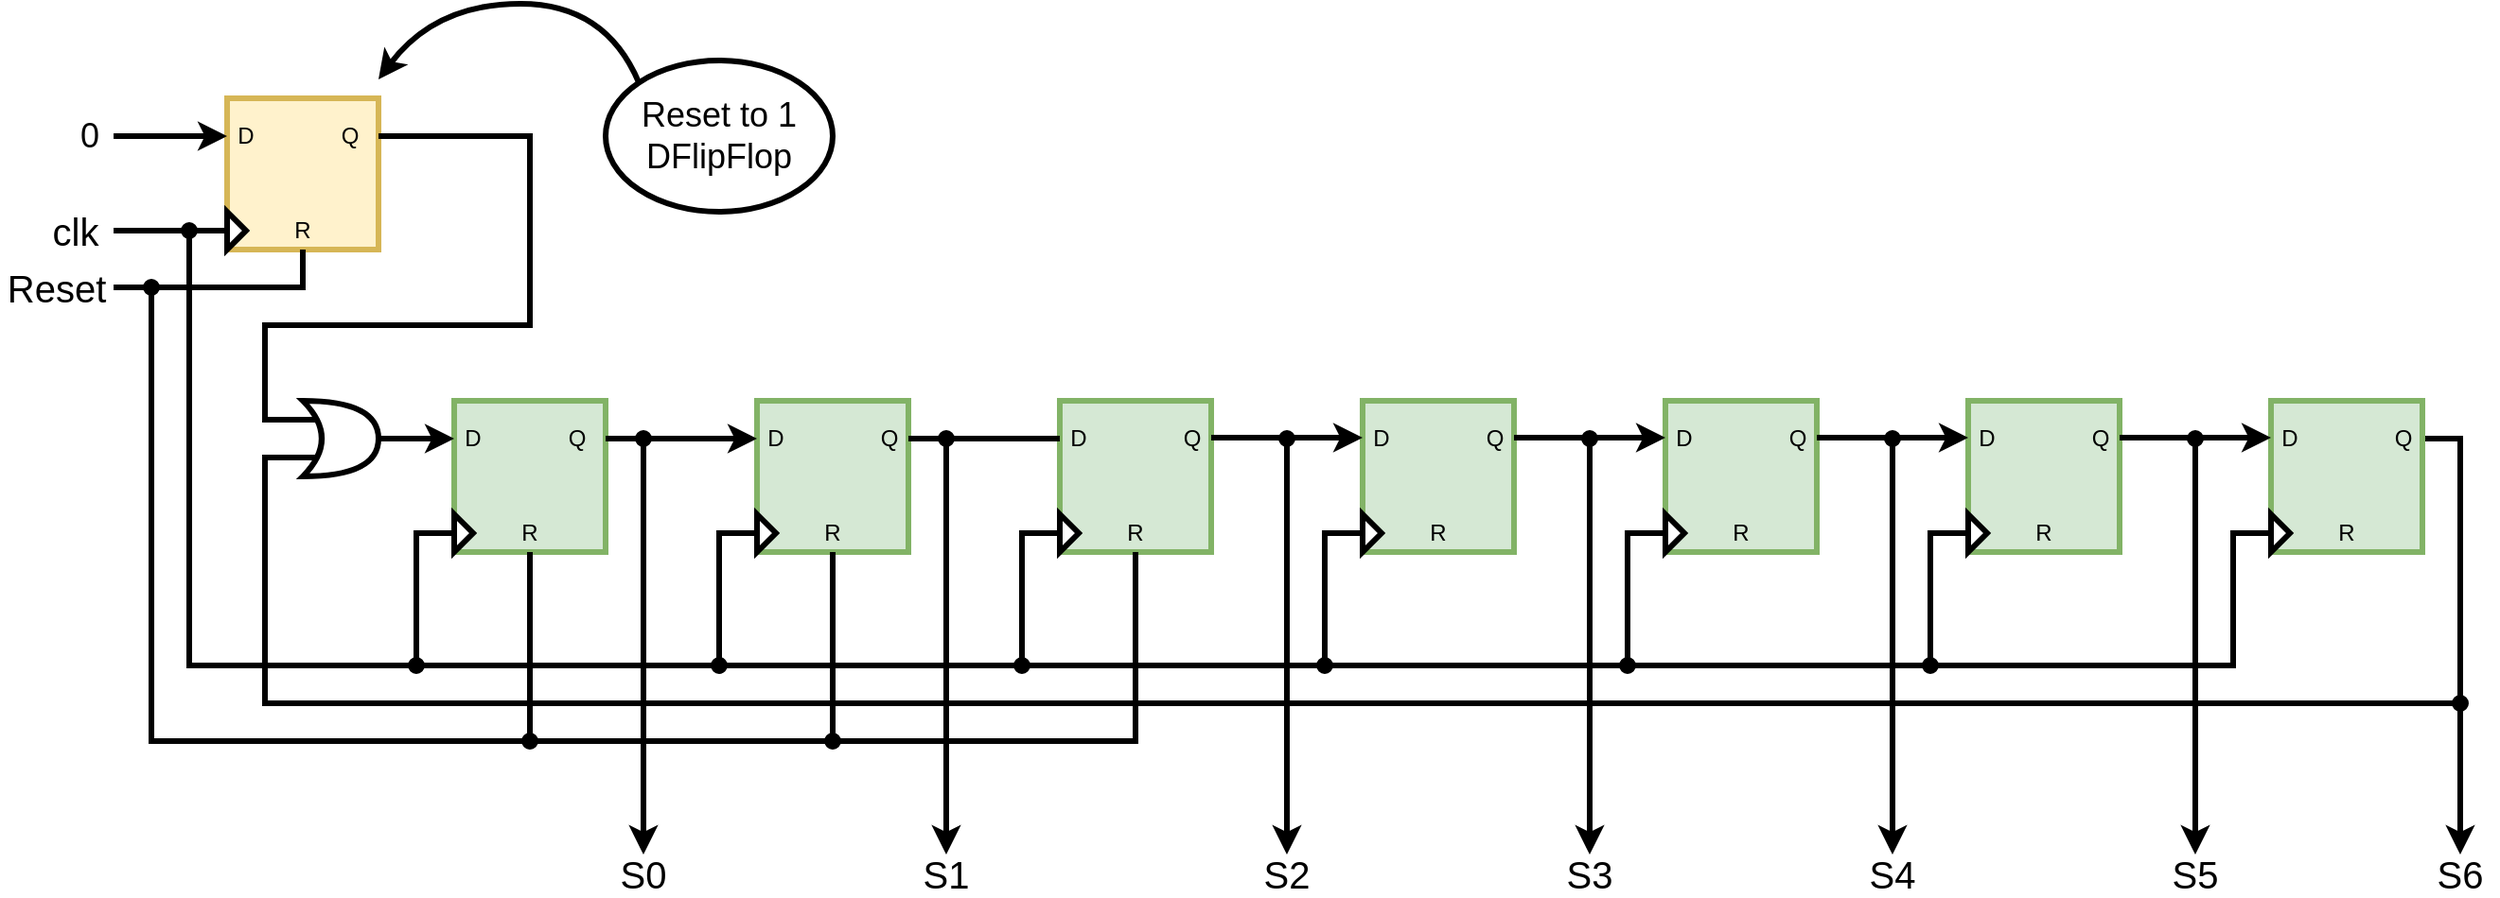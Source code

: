<mxfile version="15.6.3" type="device"><diagram id="OjvjOQxZKe5JnN2JTRcf" name="Page-1"><mxGraphModel dx="1422" dy="692" grid="1" gridSize="10" guides="1" tooltips="1" connect="1" arrows="1" fold="1" page="1" pageScale="1" pageWidth="850" pageHeight="1100" math="0" shadow="0"><root><mxCell id="0"/><mxCell id="1" parent="0"/><mxCell id="0pobI7jxSC6gzCJXTfoS-1" value="" style="rounded=0;whiteSpace=wrap;html=1;fillColor=#d5e8d4;strokeColor=#82b366;strokeWidth=3;" parent="1" vertex="1"><mxGeometry x="360" y="240" width="80" height="80" as="geometry"/></mxCell><mxCell id="0pobI7jxSC6gzCJXTfoS-2" value="" style="rounded=0;whiteSpace=wrap;html=1;fillColor=#d5e8d4;strokeColor=#82b366;strokeWidth=3;" parent="1" vertex="1"><mxGeometry x="520" y="240" width="80" height="80" as="geometry"/></mxCell><mxCell id="0pobI7jxSC6gzCJXTfoS-3" value="D" style="text;html=1;strokeColor=none;fillColor=none;align=center;verticalAlign=middle;whiteSpace=wrap;rounded=0;strokeWidth=3;" parent="1" vertex="1"><mxGeometry x="350" y="250" width="40" height="20" as="geometry"/></mxCell><mxCell id="0pobI7jxSC6gzCJXTfoS-4" value="D" style="text;html=1;strokeColor=none;fillColor=none;align=center;verticalAlign=middle;whiteSpace=wrap;rounded=0;strokeWidth=3;" parent="1" vertex="1"><mxGeometry x="510" y="250" width="40" height="20" as="geometry"/></mxCell><mxCell id="0pobI7jxSC6gzCJXTfoS-6" value="" style="triangle;whiteSpace=wrap;html=1;strokeWidth=3;" parent="1" vertex="1"><mxGeometry x="360" y="300" width="10" height="20" as="geometry"/></mxCell><mxCell id="0pobI7jxSC6gzCJXTfoS-7" value="" style="triangle;whiteSpace=wrap;html=1;strokeWidth=3;" parent="1" vertex="1"><mxGeometry x="520" y="300" width="10" height="20" as="geometry"/></mxCell><mxCell id="0pobI7jxSC6gzCJXTfoS-8" value="Q" style="text;html=1;strokeColor=none;fillColor=none;align=center;verticalAlign=middle;whiteSpace=wrap;rounded=0;strokeWidth=3;" parent="1" vertex="1"><mxGeometry x="405" y="250" width="40" height="20" as="geometry"/></mxCell><mxCell id="0pobI7jxSC6gzCJXTfoS-9" value="Q" style="text;html=1;strokeColor=none;fillColor=none;align=center;verticalAlign=middle;whiteSpace=wrap;rounded=0;strokeWidth=3;" parent="1" vertex="1"><mxGeometry x="570" y="250" width="40" height="20" as="geometry"/></mxCell><mxCell id="0pobI7jxSC6gzCJXTfoS-12" value="R" style="text;html=1;strokeColor=none;fillColor=none;align=center;verticalAlign=middle;whiteSpace=wrap;rounded=0;strokeWidth=3;" parent="1" vertex="1"><mxGeometry x="380" y="300" width="40" height="20" as="geometry"/></mxCell><mxCell id="0pobI7jxSC6gzCJXTfoS-13" value="R" style="text;html=1;strokeColor=none;fillColor=none;align=center;verticalAlign=middle;whiteSpace=wrap;rounded=0;strokeWidth=3;" parent="1" vertex="1"><mxGeometry x="540" y="300" width="40" height="20" as="geometry"/></mxCell><mxCell id="0pobI7jxSC6gzCJXTfoS-15" value="Reset" style="text;html=1;strokeColor=none;fillColor=none;align=center;verticalAlign=middle;whiteSpace=wrap;rounded=0;strokeWidth=3;fontSize=20;" parent="1" vertex="1"><mxGeometry x="120" y="170" width="60" height="20" as="geometry"/></mxCell><mxCell id="0pobI7jxSC6gzCJXTfoS-16" value="" style="endArrow=none;html=1;entryX=0.5;entryY=1;entryDx=0;entryDy=0;rounded=0;startArrow=oval;startFill=1;strokeWidth=3;" parent="1" target="0pobI7jxSC6gzCJXTfoS-12" edge="1"><mxGeometry width="50" height="50" relative="1" as="geometry"><mxPoint x="200" y="180" as="sourcePoint"/><mxPoint x="450" y="370" as="targetPoint"/><Array as="points"><mxPoint x="200" y="420"/><mxPoint x="400" y="420"/></Array></mxGeometry></mxCell><mxCell id="0pobI7jxSC6gzCJXTfoS-17" value="" style="endArrow=none;html=1;entryX=0.5;entryY=1;entryDx=0;entryDy=0;rounded=0;startArrow=oval;startFill=1;strokeWidth=3;" parent="1" target="0pobI7jxSC6gzCJXTfoS-13" edge="1"><mxGeometry width="50" height="50" relative="1" as="geometry"><mxPoint x="400" y="420" as="sourcePoint"/><mxPoint x="450" y="370" as="targetPoint"/><Array as="points"><mxPoint x="560" y="420"/></Array></mxGeometry></mxCell><mxCell id="0pobI7jxSC6gzCJXTfoS-18" value="clk" style="text;html=1;strokeColor=none;fillColor=none;align=center;verticalAlign=middle;whiteSpace=wrap;rounded=0;strokeWidth=3;fontSize=20;" parent="1" vertex="1"><mxGeometry x="140" y="140" width="40" height="20" as="geometry"/></mxCell><mxCell id="0pobI7jxSC6gzCJXTfoS-19" value="" style="endArrow=none;html=1;entryX=0;entryY=0.5;entryDx=0;entryDy=0;rounded=0;startArrow=oval;startFill=1;strokeWidth=3;" parent="1" target="0pobI7jxSC6gzCJXTfoS-6" edge="1"><mxGeometry width="50" height="50" relative="1" as="geometry"><mxPoint x="220" y="150" as="sourcePoint"/><mxPoint x="450" y="370" as="targetPoint"/><Array as="points"><mxPoint x="220" y="380"/><mxPoint x="340" y="380"/><mxPoint x="340" y="310"/></Array></mxGeometry></mxCell><mxCell id="0pobI7jxSC6gzCJXTfoS-20" value="" style="endArrow=none;html=1;entryX=0;entryY=0.5;entryDx=0;entryDy=0;rounded=0;startArrow=oval;startFill=1;strokeWidth=3;" parent="1" target="0pobI7jxSC6gzCJXTfoS-7" edge="1"><mxGeometry width="50" height="50" relative="1" as="geometry"><mxPoint x="340" y="380" as="sourcePoint"/><mxPoint x="450" y="370" as="targetPoint"/><Array as="points"><mxPoint x="500" y="380"/><mxPoint x="500" y="310"/></Array></mxGeometry></mxCell><mxCell id="0pobI7jxSC6gzCJXTfoS-23" value="" style="endArrow=classic;html=1;strokeColor=#000000;exitX=1;exitY=0.5;exitDx=0;exitDy=0;exitPerimeter=0;strokeWidth=3;endFill=1;" parent="1" edge="1"><mxGeometry width="50" height="50" relative="1" as="geometry"><mxPoint x="320" y="260" as="sourcePoint"/><mxPoint x="360" y="260" as="targetPoint"/></mxGeometry></mxCell><mxCell id="0pobI7jxSC6gzCJXTfoS-32" value="" style="endArrow=oval;html=1;strokeColor=#000000;startArrow=classic;startFill=1;endFill=1;exitX=0.5;exitY=0;exitDx=0;exitDy=0;strokeWidth=3;" parent="1" source="0pobI7jxSC6gzCJXTfoS-35" edge="1"><mxGeometry width="50" height="50" relative="1" as="geometry"><mxPoint x="480" y="480" as="sourcePoint"/><mxPoint x="460" y="260" as="targetPoint"/></mxGeometry></mxCell><mxCell id="0pobI7jxSC6gzCJXTfoS-33" value="" style="endArrow=classic;html=1;strokeColor=#000000;startArrow=oval;startFill=1;entryX=0.5;entryY=0;entryDx=0;entryDy=0;strokeWidth=3;endFill=1;" parent="1" target="0pobI7jxSC6gzCJXTfoS-36" edge="1"><mxGeometry width="50" height="50" relative="1" as="geometry"><mxPoint x="620" y="260" as="sourcePoint"/><mxPoint x="620" y="440" as="targetPoint"/></mxGeometry></mxCell><mxCell id="0pobI7jxSC6gzCJXTfoS-35" value="S0" style="text;html=1;strokeColor=none;fillColor=none;align=center;verticalAlign=middle;whiteSpace=wrap;rounded=0;strokeWidth=3;fontSize=20;" parent="1" vertex="1"><mxGeometry x="440" y="480" width="40" height="20" as="geometry"/></mxCell><mxCell id="0pobI7jxSC6gzCJXTfoS-36" value="S1" style="text;html=1;strokeColor=none;fillColor=none;align=center;verticalAlign=middle;whiteSpace=wrap;rounded=0;strokeWidth=3;fontSize=20;" parent="1" vertex="1"><mxGeometry x="600" y="480" width="40" height="20" as="geometry"/></mxCell><mxCell id="9kerFV_0ydlPoiB_wsrC-1" value="" style="rounded=0;whiteSpace=wrap;html=1;fillColor=#d5e8d4;strokeColor=#82b366;strokeWidth=3;" parent="1" vertex="1"><mxGeometry x="680" y="240" width="80" height="80" as="geometry"/></mxCell><mxCell id="9kerFV_0ydlPoiB_wsrC-2" value="" style="triangle;whiteSpace=wrap;html=1;strokeWidth=3;" parent="1" vertex="1"><mxGeometry x="680" y="300" width="10" height="20" as="geometry"/></mxCell><mxCell id="9kerFV_0ydlPoiB_wsrC-3" value="Q" style="text;html=1;strokeColor=none;fillColor=none;align=center;verticalAlign=middle;whiteSpace=wrap;rounded=0;strokeWidth=3;" parent="1" vertex="1"><mxGeometry x="730" y="250" width="40" height="20" as="geometry"/></mxCell><mxCell id="9kerFV_0ydlPoiB_wsrC-4" value="R" style="text;html=1;strokeColor=none;fillColor=none;align=center;verticalAlign=middle;whiteSpace=wrap;rounded=0;strokeWidth=3;" parent="1" vertex="1"><mxGeometry x="700" y="300" width="40" height="20" as="geometry"/></mxCell><mxCell id="9kerFV_0ydlPoiB_wsrC-5" value="" style="endArrow=none;html=1;exitX=1;exitY=0.25;exitDx=0;exitDy=0;strokeWidth=3;" parent="1" source="0pobI7jxSC6gzCJXTfoS-2" edge="1"><mxGeometry width="50" height="50" relative="1" as="geometry"><mxPoint x="650" y="250" as="sourcePoint"/><mxPoint x="680" y="260" as="targetPoint"/></mxGeometry></mxCell><mxCell id="9kerFV_0ydlPoiB_wsrC-7" value="D" style="text;html=1;strokeColor=none;fillColor=none;align=center;verticalAlign=middle;whiteSpace=wrap;rounded=0;strokeWidth=3;" parent="1" vertex="1"><mxGeometry x="670" y="250" width="40" height="20" as="geometry"/></mxCell><mxCell id="9kerFV_0ydlPoiB_wsrC-8" value="" style="endArrow=none;html=1;rounded=0;startArrow=oval;startFill=1;entryX=0;entryY=0.5;entryDx=0;entryDy=0;strokeWidth=3;" parent="1" target="yMxMw20fvy-GP8PhpHSN-17" edge="1"><mxGeometry width="50" height="50" relative="1" as="geometry"><mxPoint x="500" y="380" as="sourcePoint"/><mxPoint x="680" y="310" as="targetPoint"/><Array as="points"><mxPoint x="1300" y="380"/><mxPoint x="1300" y="310"/></Array></mxGeometry></mxCell><mxCell id="9kerFV_0ydlPoiB_wsrC-9" value="" style="endArrow=none;html=1;entryX=0.5;entryY=1;entryDx=0;entryDy=0;rounded=0;startArrow=oval;startFill=1;strokeWidth=3;" parent="1" target="9kerFV_0ydlPoiB_wsrC-4" edge="1"><mxGeometry width="50" height="50" relative="1" as="geometry"><mxPoint x="560" y="420" as="sourcePoint"/><mxPoint x="370" y="370" as="targetPoint"/><Array as="points"><mxPoint x="720" y="420"/></Array></mxGeometry></mxCell><mxCell id="9kerFV_0ydlPoiB_wsrC-10" value="" style="endArrow=none;html=1;entryX=0.175;entryY=0.75;entryDx=0;entryDy=0;entryPerimeter=0;rounded=0;exitX=1;exitY=0.25;exitDx=0;exitDy=0;strokeWidth=3;" parent="1" source="yMxMw20fvy-GP8PhpHSN-16" edge="1"><mxGeometry width="50" height="50" relative="1" as="geometry"><mxPoint x="1510" y="260" as="sourcePoint"/><mxPoint x="287" y="270" as="targetPoint"/><Array as="points"><mxPoint x="1420" y="260"/><mxPoint x="1420" y="400"/><mxPoint x="260" y="400"/><mxPoint x="260" y="270"/></Array></mxGeometry></mxCell><mxCell id="yMxMw20fvy-GP8PhpHSN-1" value="" style="rounded=0;whiteSpace=wrap;html=1;fillColor=#d5e8d4;strokeColor=#82b366;strokeWidth=3;" parent="1" vertex="1"><mxGeometry x="840" y="240" width="80" height="80" as="geometry"/></mxCell><mxCell id="yMxMw20fvy-GP8PhpHSN-2" value="" style="triangle;whiteSpace=wrap;html=1;strokeWidth=3;" parent="1" vertex="1"><mxGeometry x="840" y="300" width="10" height="20" as="geometry"/></mxCell><mxCell id="yMxMw20fvy-GP8PhpHSN-3" value="Q" style="text;html=1;strokeColor=none;fillColor=none;align=center;verticalAlign=middle;whiteSpace=wrap;rounded=0;strokeWidth=3;" parent="1" vertex="1"><mxGeometry x="890" y="250" width="40" height="20" as="geometry"/></mxCell><mxCell id="yMxMw20fvy-GP8PhpHSN-4" value="R" style="text;html=1;strokeColor=none;fillColor=none;align=center;verticalAlign=middle;whiteSpace=wrap;rounded=0;strokeWidth=3;" parent="1" vertex="1"><mxGeometry x="860" y="300" width="40" height="20" as="geometry"/></mxCell><mxCell id="yMxMw20fvy-GP8PhpHSN-5" value="D" style="text;html=1;strokeColor=none;fillColor=none;align=center;verticalAlign=middle;whiteSpace=wrap;rounded=0;strokeWidth=3;" parent="1" vertex="1"><mxGeometry x="830" y="250" width="40" height="20" as="geometry"/></mxCell><mxCell id="yMxMw20fvy-GP8PhpHSN-6" value="" style="rounded=0;whiteSpace=wrap;html=1;fillColor=#d5e8d4;strokeColor=#82b366;strokeWidth=3;" parent="1" vertex="1"><mxGeometry x="1000" y="240" width="80" height="80" as="geometry"/></mxCell><mxCell id="yMxMw20fvy-GP8PhpHSN-7" value="" style="triangle;whiteSpace=wrap;html=1;strokeWidth=3;" parent="1" vertex="1"><mxGeometry x="1000" y="300" width="10" height="20" as="geometry"/></mxCell><mxCell id="yMxMw20fvy-GP8PhpHSN-8" value="Q" style="text;html=1;strokeColor=none;fillColor=none;align=center;verticalAlign=middle;whiteSpace=wrap;rounded=0;strokeWidth=3;" parent="1" vertex="1"><mxGeometry x="1050" y="250" width="40" height="20" as="geometry"/></mxCell><mxCell id="yMxMw20fvy-GP8PhpHSN-9" value="R" style="text;html=1;strokeColor=none;fillColor=none;align=center;verticalAlign=middle;whiteSpace=wrap;rounded=0;strokeWidth=3;" parent="1" vertex="1"><mxGeometry x="1020" y="300" width="40" height="20" as="geometry"/></mxCell><mxCell id="yMxMw20fvy-GP8PhpHSN-10" value="D" style="text;html=1;strokeColor=none;fillColor=none;align=center;verticalAlign=middle;whiteSpace=wrap;rounded=0;strokeWidth=3;" parent="1" vertex="1"><mxGeometry x="990" y="250" width="40" height="20" as="geometry"/></mxCell><mxCell id="yMxMw20fvy-GP8PhpHSN-11" value="" style="rounded=0;whiteSpace=wrap;html=1;fillColor=#d5e8d4;strokeColor=#82b366;strokeWidth=3;" parent="1" vertex="1"><mxGeometry x="1160" y="240" width="80" height="80" as="geometry"/></mxCell><mxCell id="yMxMw20fvy-GP8PhpHSN-12" value="" style="triangle;whiteSpace=wrap;html=1;strokeWidth=3;" parent="1" vertex="1"><mxGeometry x="1160" y="300" width="10" height="20" as="geometry"/></mxCell><mxCell id="yMxMw20fvy-GP8PhpHSN-13" value="Q" style="text;html=1;strokeColor=none;fillColor=none;align=center;verticalAlign=middle;whiteSpace=wrap;rounded=0;strokeWidth=3;" parent="1" vertex="1"><mxGeometry x="1210" y="250" width="40" height="20" as="geometry"/></mxCell><mxCell id="yMxMw20fvy-GP8PhpHSN-14" value="R" style="text;html=1;strokeColor=none;fillColor=none;align=center;verticalAlign=middle;whiteSpace=wrap;rounded=0;strokeWidth=3;" parent="1" vertex="1"><mxGeometry x="1180" y="300" width="40" height="20" as="geometry"/></mxCell><mxCell id="yMxMw20fvy-GP8PhpHSN-15" value="D" style="text;html=1;strokeColor=none;fillColor=none;align=center;verticalAlign=middle;whiteSpace=wrap;rounded=0;strokeWidth=3;" parent="1" vertex="1"><mxGeometry x="1150" y="250" width="40" height="20" as="geometry"/></mxCell><mxCell id="yMxMw20fvy-GP8PhpHSN-16" value="" style="rounded=0;whiteSpace=wrap;html=1;fillColor=#d5e8d4;strokeColor=#82b366;strokeWidth=3;" parent="1" vertex="1"><mxGeometry x="1320" y="240" width="80" height="80" as="geometry"/></mxCell><mxCell id="yMxMw20fvy-GP8PhpHSN-17" value="" style="triangle;whiteSpace=wrap;html=1;strokeWidth=3;" parent="1" vertex="1"><mxGeometry x="1320" y="300" width="10" height="20" as="geometry"/></mxCell><mxCell id="yMxMw20fvy-GP8PhpHSN-18" value="Q" style="text;html=1;strokeColor=none;fillColor=none;align=center;verticalAlign=middle;whiteSpace=wrap;rounded=0;strokeWidth=3;" parent="1" vertex="1"><mxGeometry x="1370" y="250" width="40" height="20" as="geometry"/></mxCell><mxCell id="yMxMw20fvy-GP8PhpHSN-19" value="R" style="text;html=1;strokeColor=none;fillColor=none;align=center;verticalAlign=middle;whiteSpace=wrap;rounded=0;strokeWidth=3;" parent="1" vertex="1"><mxGeometry x="1340" y="300" width="40" height="20" as="geometry"/></mxCell><mxCell id="yMxMw20fvy-GP8PhpHSN-20" value="D" style="text;html=1;strokeColor=none;fillColor=none;align=center;verticalAlign=middle;whiteSpace=wrap;rounded=0;strokeWidth=3;" parent="1" vertex="1"><mxGeometry x="1310" y="250" width="40" height="20" as="geometry"/></mxCell><mxCell id="yMxMw20fvy-GP8PhpHSN-21" value="" style="endArrow=none;html=1;entryX=0;entryY=0.5;entryDx=0;entryDy=0;rounded=0;startArrow=oval;startFill=1;strokeWidth=3;" parent="1" target="yMxMw20fvy-GP8PhpHSN-2" edge="1"><mxGeometry width="50" height="50" relative="1" as="geometry"><mxPoint x="820" y="380" as="sourcePoint"/><mxPoint x="950" y="370" as="targetPoint"/><Array as="points"><mxPoint x="820" y="310"/></Array></mxGeometry></mxCell><mxCell id="yMxMw20fvy-GP8PhpHSN-24" value="" style="endArrow=none;html=1;entryX=0;entryY=0.5;entryDx=0;entryDy=0;rounded=0;startArrow=oval;startFill=1;strokeWidth=3;" parent="1" edge="1"><mxGeometry width="50" height="50" relative="1" as="geometry"><mxPoint x="980" y="380" as="sourcePoint"/><mxPoint x="1000" y="310" as="targetPoint"/><Array as="points"><mxPoint x="980" y="310"/></Array></mxGeometry></mxCell><mxCell id="yMxMw20fvy-GP8PhpHSN-25" value="" style="endArrow=none;html=1;entryX=0;entryY=0.5;entryDx=0;entryDy=0;rounded=0;startArrow=oval;startFill=1;strokeWidth=3;" parent="1" edge="1"><mxGeometry width="50" height="50" relative="1" as="geometry"><mxPoint x="1140" y="380" as="sourcePoint"/><mxPoint x="1160" y="310" as="targetPoint"/><Array as="points"><mxPoint x="1140" y="310"/></Array></mxGeometry></mxCell><mxCell id="yMxMw20fvy-GP8PhpHSN-27" value="" style="endArrow=classic;html=1;exitX=1;exitY=0.25;exitDx=0;exitDy=0;strokeWidth=3;endFill=1;" parent="1" edge="1"><mxGeometry width="50" height="50" relative="1" as="geometry"><mxPoint x="760" y="259.5" as="sourcePoint"/><mxPoint x="840" y="259.5" as="targetPoint"/></mxGeometry></mxCell><mxCell id="yMxMw20fvy-GP8PhpHSN-28" value="" style="endArrow=classic;html=1;exitX=1;exitY=0.25;exitDx=0;exitDy=0;strokeWidth=3;endFill=1;" parent="1" edge="1"><mxGeometry width="50" height="50" relative="1" as="geometry"><mxPoint x="920" y="259.5" as="sourcePoint"/><mxPoint x="1000" y="259.5" as="targetPoint"/></mxGeometry></mxCell><mxCell id="yMxMw20fvy-GP8PhpHSN-29" value="" style="endArrow=classic;html=1;exitX=1;exitY=0.25;exitDx=0;exitDy=0;strokeWidth=3;endFill=1;" parent="1" edge="1"><mxGeometry width="50" height="50" relative="1" as="geometry"><mxPoint x="1080" y="259.5" as="sourcePoint"/><mxPoint x="1160" y="259.5" as="targetPoint"/></mxGeometry></mxCell><mxCell id="yMxMw20fvy-GP8PhpHSN-30" value="" style="endArrow=classic;html=1;exitX=1;exitY=0.25;exitDx=0;exitDy=0;strokeWidth=3;endFill=1;" parent="1" edge="1"><mxGeometry width="50" height="50" relative="1" as="geometry"><mxPoint x="1240" y="259.5" as="sourcePoint"/><mxPoint x="1320" y="259.5" as="targetPoint"/></mxGeometry></mxCell><mxCell id="yMxMw20fvy-GP8PhpHSN-31" value="" style="endArrow=classic;html=1;strokeColor=#000000;startArrow=oval;startFill=1;entryX=0.5;entryY=0;entryDx=0;entryDy=0;strokeWidth=3;endFill=1;" parent="1" target="yMxMw20fvy-GP8PhpHSN-32" edge="1"><mxGeometry width="50" height="50" relative="1" as="geometry"><mxPoint x="800" y="260" as="sourcePoint"/><mxPoint x="800" y="440" as="targetPoint"/></mxGeometry></mxCell><mxCell id="yMxMw20fvy-GP8PhpHSN-32" value="S2" style="text;html=1;strokeColor=none;fillColor=none;align=center;verticalAlign=middle;whiteSpace=wrap;rounded=0;strokeWidth=3;fontSize=20;" parent="1" vertex="1"><mxGeometry x="780" y="480" width="40" height="20" as="geometry"/></mxCell><mxCell id="yMxMw20fvy-GP8PhpHSN-33" value="" style="endArrow=classic;html=1;strokeColor=#000000;startArrow=oval;startFill=1;entryX=0.5;entryY=0;entryDx=0;entryDy=0;strokeWidth=3;endFill=1;" parent="1" target="yMxMw20fvy-GP8PhpHSN-34" edge="1"><mxGeometry width="50" height="50" relative="1" as="geometry"><mxPoint x="960" y="260" as="sourcePoint"/><mxPoint x="960" y="440" as="targetPoint"/></mxGeometry></mxCell><mxCell id="yMxMw20fvy-GP8PhpHSN-34" value="S3" style="text;html=1;strokeColor=none;fillColor=none;align=center;verticalAlign=middle;whiteSpace=wrap;rounded=0;strokeWidth=3;fontSize=20;" parent="1" vertex="1"><mxGeometry x="940" y="480" width="40" height="20" as="geometry"/></mxCell><mxCell id="yMxMw20fvy-GP8PhpHSN-35" value="" style="endArrow=classic;html=1;strokeColor=#000000;startArrow=oval;startFill=1;entryX=0.5;entryY=0;entryDx=0;entryDy=0;strokeWidth=3;endFill=1;" parent="1" target="yMxMw20fvy-GP8PhpHSN-36" edge="1"><mxGeometry width="50" height="50" relative="1" as="geometry"><mxPoint x="1120" y="260" as="sourcePoint"/><mxPoint x="1120" y="440" as="targetPoint"/></mxGeometry></mxCell><mxCell id="yMxMw20fvy-GP8PhpHSN-36" value="S4" style="text;html=1;strokeColor=none;fillColor=none;align=center;verticalAlign=middle;whiteSpace=wrap;rounded=0;strokeWidth=3;fontSize=20;" parent="1" vertex="1"><mxGeometry x="1100" y="480" width="40" height="20" as="geometry"/></mxCell><mxCell id="yMxMw20fvy-GP8PhpHSN-37" value="" style="endArrow=classic;html=1;strokeColor=#000000;startArrow=oval;startFill=1;entryX=0.5;entryY=0;entryDx=0;entryDy=0;strokeWidth=3;endFill=1;" parent="1" target="yMxMw20fvy-GP8PhpHSN-38" edge="1"><mxGeometry width="50" height="50" relative="1" as="geometry"><mxPoint x="1280" y="260" as="sourcePoint"/><mxPoint x="1280" y="440" as="targetPoint"/></mxGeometry></mxCell><mxCell id="yMxMw20fvy-GP8PhpHSN-38" value="S5" style="text;html=1;strokeColor=none;fillColor=none;align=center;verticalAlign=middle;whiteSpace=wrap;rounded=0;strokeWidth=3;fontSize=20;" parent="1" vertex="1"><mxGeometry x="1260" y="480" width="40" height="20" as="geometry"/></mxCell><mxCell id="yMxMw20fvy-GP8PhpHSN-39" value="" style="endArrow=classic;html=1;strokeColor=#000000;startArrow=oval;startFill=1;entryX=0.5;entryY=0;entryDx=0;entryDy=0;strokeWidth=3;endFill=1;" parent="1" target="yMxMw20fvy-GP8PhpHSN-40" edge="1"><mxGeometry width="50" height="50" relative="1" as="geometry"><mxPoint x="1420" y="400" as="sourcePoint"/><mxPoint x="1420" y="580" as="targetPoint"/></mxGeometry></mxCell><mxCell id="yMxMw20fvy-GP8PhpHSN-40" value="S6" style="text;html=1;strokeColor=none;fillColor=none;align=center;verticalAlign=middle;whiteSpace=wrap;rounded=0;strokeWidth=3;fontSize=20;" parent="1" vertex="1"><mxGeometry x="1400" y="480" width="40" height="20" as="geometry"/></mxCell><mxCell id="sxN6eithL9OMUKap1txO-1" value="" style="rounded=0;whiteSpace=wrap;html=1;fillColor=#fff2cc;strokeColor=#d6b656;strokeWidth=3;" parent="1" vertex="1"><mxGeometry x="240" y="80" width="80" height="80" as="geometry"/></mxCell><mxCell id="sxN6eithL9OMUKap1txO-2" value="D" style="text;html=1;strokeColor=none;fillColor=none;align=center;verticalAlign=middle;whiteSpace=wrap;rounded=0;strokeWidth=3;" parent="1" vertex="1"><mxGeometry x="230" y="90" width="40" height="20" as="geometry"/></mxCell><mxCell id="sxN6eithL9OMUKap1txO-3" value="" style="triangle;whiteSpace=wrap;html=1;strokeWidth=3;" parent="1" vertex="1"><mxGeometry x="240" y="140" width="10" height="20" as="geometry"/></mxCell><mxCell id="sxN6eithL9OMUKap1txO-4" value="Q" style="text;html=1;strokeColor=none;fillColor=none;align=center;verticalAlign=middle;whiteSpace=wrap;rounded=0;strokeWidth=3;" parent="1" vertex="1"><mxGeometry x="290" y="90" width="30" height="20" as="geometry"/></mxCell><mxCell id="sxN6eithL9OMUKap1txO-5" value="R" style="text;html=1;strokeColor=none;fillColor=none;align=center;verticalAlign=middle;whiteSpace=wrap;rounded=0;strokeWidth=3;" parent="1" vertex="1"><mxGeometry x="260" y="140" width="40" height="20" as="geometry"/></mxCell><mxCell id="sxN6eithL9OMUKap1txO-8" value="" style="endArrow=classic;html=1;exitX=1;exitY=0.5;exitDx=0;exitDy=0;entryX=0;entryY=0.25;entryDx=0;entryDy=0;strokeWidth=3;" parent="1" target="sxN6eithL9OMUKap1txO-1" edge="1"><mxGeometry width="50" height="50" relative="1" as="geometry"><mxPoint x="180" y="100" as="sourcePoint"/><mxPoint x="630" y="290" as="targetPoint"/></mxGeometry></mxCell><mxCell id="sxN6eithL9OMUKap1txO-14" value="" style="shape=xor;whiteSpace=wrap;html=1;strokeWidth=3;" parent="1" vertex="1"><mxGeometry x="280" y="240" width="40" height="40" as="geometry"/></mxCell><mxCell id="sxN6eithL9OMUKap1txO-15" value="" style="endArrow=none;html=1;exitX=0.175;exitY=0.25;exitDx=0;exitDy=0;exitPerimeter=0;rounded=0;strokeWidth=3;entryX=1;entryY=0.25;entryDx=0;entryDy=0;" parent="1" source="sxN6eithL9OMUKap1txO-14" target="sxN6eithL9OMUKap1txO-1" edge="1"><mxGeometry width="50" height="50" relative="1" as="geometry"><mxPoint x="580" y="340" as="sourcePoint"/><mxPoint x="380" y="110" as="targetPoint"/><Array as="points"><mxPoint x="260" y="250"/><mxPoint x="260" y="200"/><mxPoint x="400" y="200"/><mxPoint x="400" y="100"/></Array></mxGeometry></mxCell><mxCell id="sxN6eithL9OMUKap1txO-17" value="" style="endArrow=none;html=1;exitX=1;exitY=0.5;exitDx=0;exitDy=0;entryX=0;entryY=0.5;entryDx=0;entryDy=0;strokeWidth=3;" parent="1" source="0pobI7jxSC6gzCJXTfoS-18" target="sxN6eithL9OMUKap1txO-3" edge="1"><mxGeometry width="50" height="50" relative="1" as="geometry"><mxPoint x="580" y="340" as="sourcePoint"/><mxPoint x="630" y="290" as="targetPoint"/></mxGeometry></mxCell><mxCell id="sxN6eithL9OMUKap1txO-19" value="" style="endArrow=none;html=1;exitX=1;exitY=0.5;exitDx=0;exitDy=0;entryX=0.5;entryY=1;entryDx=0;entryDy=0;rounded=0;strokeWidth=3;" parent="1" source="0pobI7jxSC6gzCJXTfoS-15" target="sxN6eithL9OMUKap1txO-5" edge="1"><mxGeometry width="50" height="50" relative="1" as="geometry"><mxPoint x="580" y="340" as="sourcePoint"/><mxPoint x="630" y="290" as="targetPoint"/><Array as="points"><mxPoint x="280" y="180"/></Array></mxGeometry></mxCell><mxCell id="sxN6eithL9OMUKap1txO-20" value="" style="endArrow=classic;html=1;exitX=1;exitY=0.25;exitDx=0;exitDy=0;entryX=0;entryY=0.25;entryDx=0;entryDy=0;strokeWidth=3;endFill=1;" parent="1" source="0pobI7jxSC6gzCJXTfoS-1" target="0pobI7jxSC6gzCJXTfoS-2" edge="1"><mxGeometry width="50" height="50" relative="1" as="geometry"><mxPoint x="490" y="260" as="sourcePoint"/><mxPoint x="580" y="260" as="targetPoint"/></mxGeometry></mxCell><mxCell id="sxN6eithL9OMUKap1txO-21" value="" style="endArrow=none;html=1;entryX=0;entryY=0.5;entryDx=0;entryDy=0;rounded=0;startArrow=oval;startFill=1;strokeWidth=3;" parent="1" edge="1"><mxGeometry width="50" height="50" relative="1" as="geometry"><mxPoint x="660" y="380" as="sourcePoint"/><mxPoint x="680" y="310" as="targetPoint"/><Array as="points"><mxPoint x="660" y="310"/></Array></mxGeometry></mxCell><mxCell id="j1-kn9ISwkQigh5Ztxnf-2" value="0" style="text;html=1;strokeColor=none;fillColor=none;align=center;verticalAlign=middle;whiteSpace=wrap;rounded=0;fontSize=18;" vertex="1" parent="1"><mxGeometry x="160" y="85" width="15" height="30" as="geometry"/></mxCell><mxCell id="j1-kn9ISwkQigh5Ztxnf-4" value="Reset to 1 DFlipFlop" style="text;html=1;strokeColor=none;fillColor=none;align=center;verticalAlign=middle;whiteSpace=wrap;rounded=0;fontSize=18;" vertex="1" parent="1"><mxGeometry x="440" y="80" width="120" height="40" as="geometry"/></mxCell><mxCell id="j1-kn9ISwkQigh5Ztxnf-5" value="" style="ellipse;whiteSpace=wrap;html=1;fontSize=18;strokeColor=default;strokeWidth=3;fillColor=none;align=right;" vertex="1" parent="1"><mxGeometry x="440" y="60" width="120" height="80" as="geometry"/></mxCell><mxCell id="j1-kn9ISwkQigh5Ztxnf-6" value="" style="curved=1;endArrow=classic;html=1;rounded=0;fontSize=18;strokeWidth=3;exitX=0;exitY=0;exitDx=0;exitDy=0;" edge="1" parent="1" source="j1-kn9ISwkQigh5Ztxnf-5"><mxGeometry width="50" height="50" relative="1" as="geometry"><mxPoint x="610" y="130" as="sourcePoint"/><mxPoint x="320" y="70" as="targetPoint"/><Array as="points"><mxPoint x="440" y="30"/><mxPoint x="350" y="30"/></Array></mxGeometry></mxCell></root></mxGraphModel></diagram></mxfile>